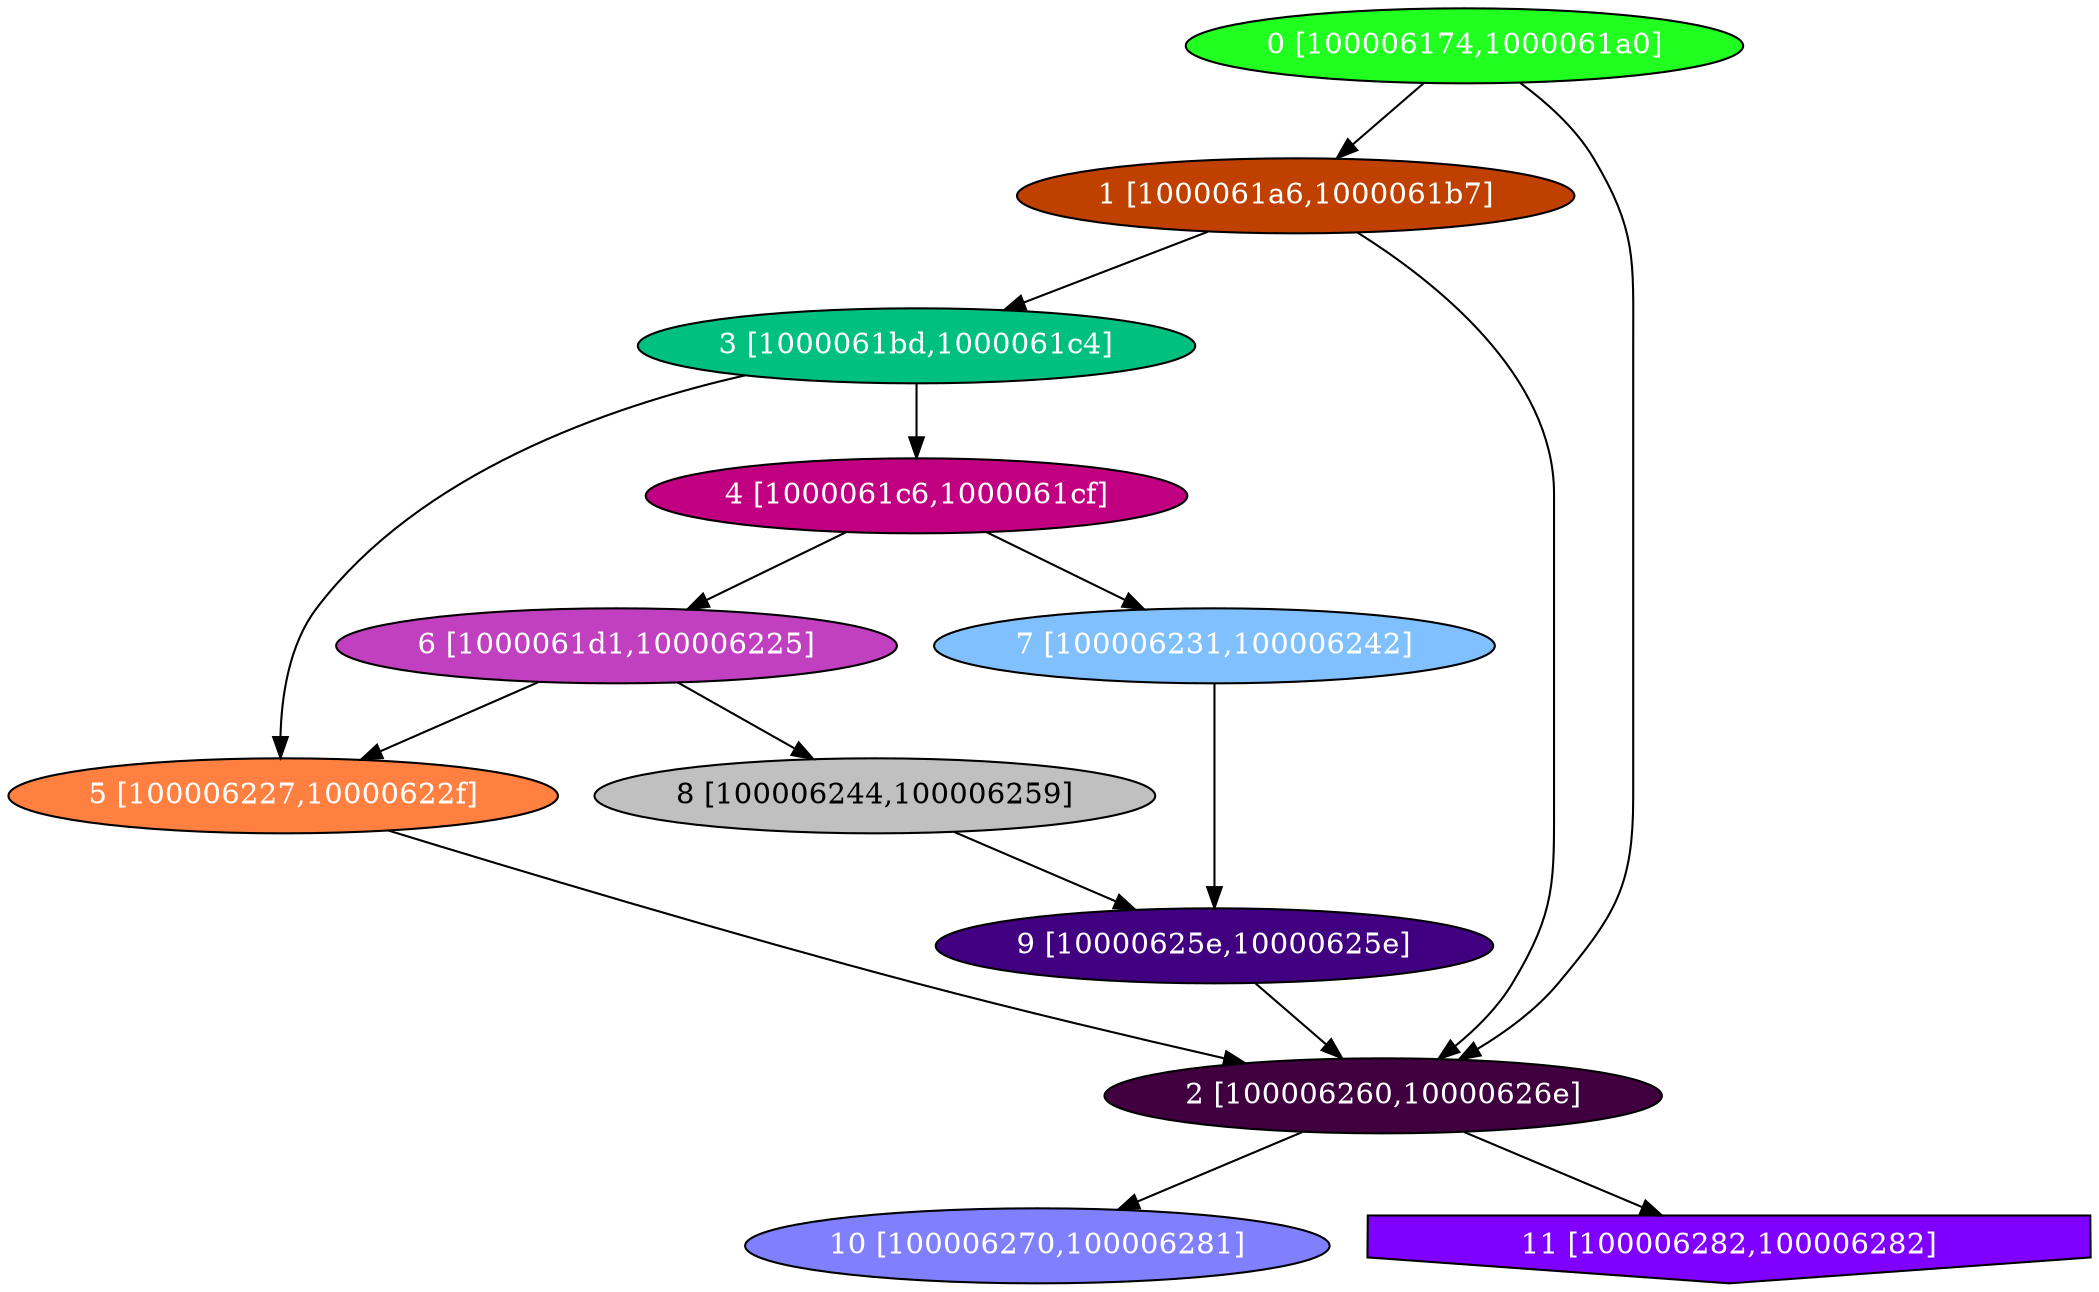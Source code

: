 diGraph gzip{
	gzip_0  [style=filled fillcolor="#20FF20" fontcolor="#ffffff" shape=oval label="0 [100006174,1000061a0]"]
	gzip_1  [style=filled fillcolor="#C04000" fontcolor="#ffffff" shape=oval label="1 [1000061a6,1000061b7]"]
	gzip_2  [style=filled fillcolor="#400040" fontcolor="#ffffff" shape=oval label="2 [100006260,10000626e]"]
	gzip_3  [style=filled fillcolor="#00C080" fontcolor="#ffffff" shape=oval label="3 [1000061bd,1000061c4]"]
	gzip_4  [style=filled fillcolor="#C00080" fontcolor="#ffffff" shape=oval label="4 [1000061c6,1000061cf]"]
	gzip_5  [style=filled fillcolor="#FF8040" fontcolor="#ffffff" shape=oval label="5 [100006227,10000622f]"]
	gzip_6  [style=filled fillcolor="#C040C0" fontcolor="#ffffff" shape=oval label="6 [1000061d1,100006225]"]
	gzip_7  [style=filled fillcolor="#80C0FF" fontcolor="#ffffff" shape=oval label="7 [100006231,100006242]"]
	gzip_8  [style=filled fillcolor="#C0C0C0" fontcolor="#000000" shape=oval label="8 [100006244,100006259]"]
	gzip_9  [style=filled fillcolor="#400080" fontcolor="#ffffff" shape=oval label="9 [10000625e,10000625e]"]
	gzip_a  [style=filled fillcolor="#8080FF" fontcolor="#ffffff" shape=oval label="10 [100006270,100006281]"]
	gzip_b  [style=filled fillcolor="#8000FF" fontcolor="#ffffff" shape=invhouse label="11 [100006282,100006282]"]

	gzip_0 -> gzip_1
	gzip_0 -> gzip_2
	gzip_1 -> gzip_2
	gzip_1 -> gzip_3
	gzip_2 -> gzip_a
	gzip_2 -> gzip_b
	gzip_3 -> gzip_4
	gzip_3 -> gzip_5
	gzip_4 -> gzip_6
	gzip_4 -> gzip_7
	gzip_5 -> gzip_2
	gzip_6 -> gzip_5
	gzip_6 -> gzip_8
	gzip_7 -> gzip_9
	gzip_8 -> gzip_9
	gzip_9 -> gzip_2
}